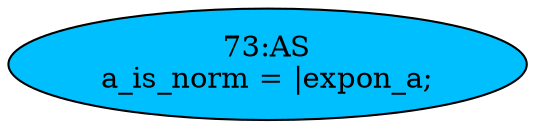 strict digraph "" {
	node [label="\N"];
	"73:AS"	 [ast="<pyverilog.vparser.ast.Assign object at 0x7f284bdc44d0>",
		def_var="['a_is_norm']",
		fillcolor=deepskyblue,
		label="73:AS
a_is_norm = |expon_a;",
		statements="[]",
		style=filled,
		typ=Assign,
		use_var="['expon_a']"];
}
